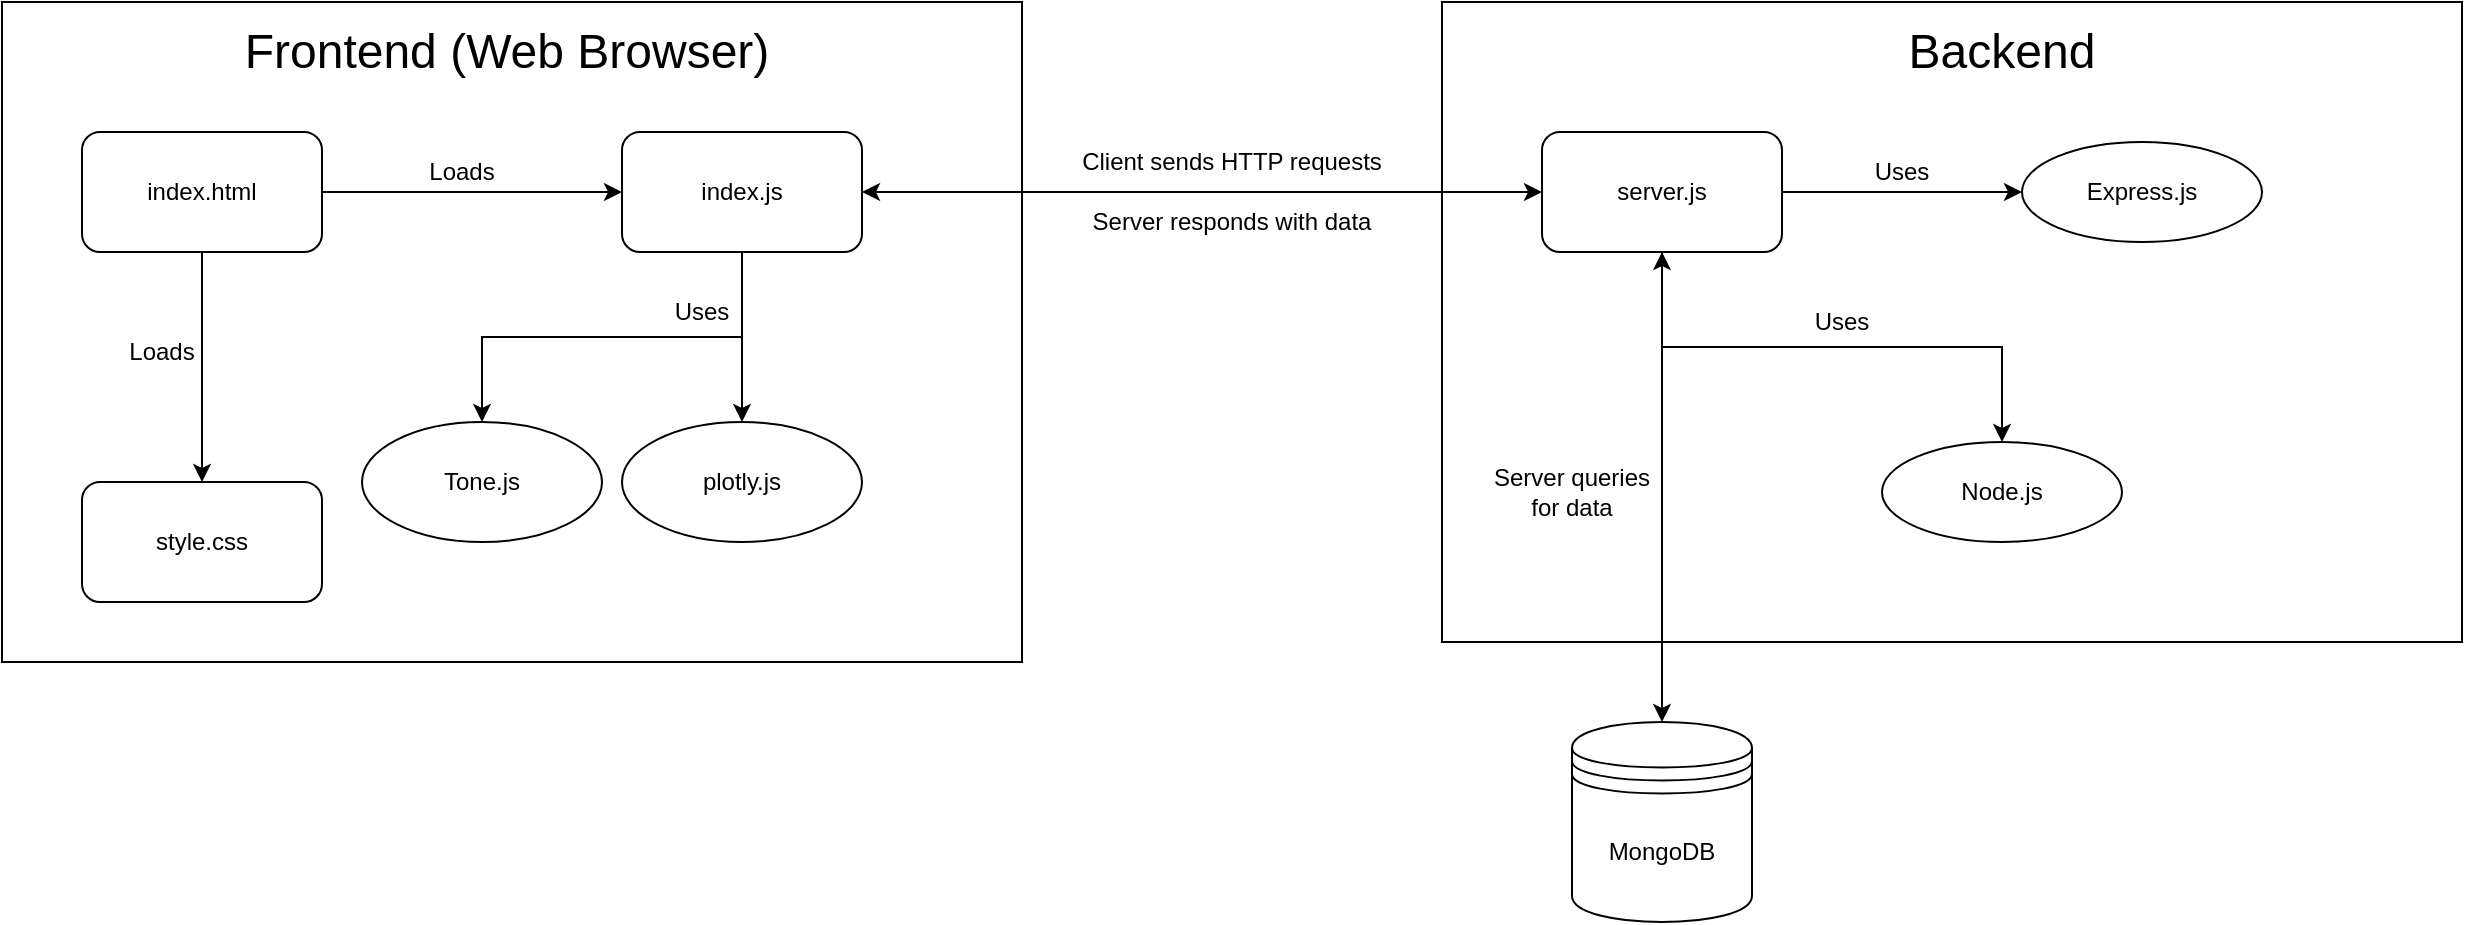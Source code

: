 <mxfile version="26.1.0">
  <diagram name="Page-1" id="WEO8-mAdCXwa5Ez5ozm5">
    <mxGraphModel dx="1434" dy="752" grid="1" gridSize="10" guides="1" tooltips="1" connect="1" arrows="1" fold="1" page="1" pageScale="1" pageWidth="850" pageHeight="1100" math="0" shadow="0">
      <root>
        <mxCell id="0" />
        <mxCell id="1" parent="0" />
        <mxCell id="NCL_LWpw_1oKep3vXT-Y-2" value="" style="rounded=0;whiteSpace=wrap;html=1;align=center;" parent="1" vertex="1">
          <mxGeometry x="30" y="20" width="510" height="330" as="geometry" />
        </mxCell>
        <mxCell id="NCL_LWpw_1oKep3vXT-Y-4" value="Frontend (Web Browser)" style="text;html=1;align=center;verticalAlign=middle;whiteSpace=wrap;rounded=0;fontSize=24;" parent="1" vertex="1">
          <mxGeometry x="140" y="30" width="285" height="30" as="geometry" />
        </mxCell>
        <mxCell id="NCL_LWpw_1oKep3vXT-Y-20" style="edgeStyle=orthogonalEdgeStyle;rounded=0;orthogonalLoop=1;jettySize=auto;html=1;exitX=1;exitY=0.5;exitDx=0;exitDy=0;entryX=0;entryY=0.5;entryDx=0;entryDy=0;" parent="1" source="NCL_LWpw_1oKep3vXT-Y-6" target="NCL_LWpw_1oKep3vXT-Y-8" edge="1">
          <mxGeometry relative="1" as="geometry" />
        </mxCell>
        <mxCell id="NCL_LWpw_1oKep3vXT-Y-37" style="edgeStyle=orthogonalEdgeStyle;rounded=0;orthogonalLoop=1;jettySize=auto;html=1;exitX=0.5;exitY=1;exitDx=0;exitDy=0;entryX=0.5;entryY=0;entryDx=0;entryDy=0;" parent="1" source="NCL_LWpw_1oKep3vXT-Y-6" target="NCL_LWpw_1oKep3vXT-Y-36" edge="1">
          <mxGeometry relative="1" as="geometry" />
        </mxCell>
        <mxCell id="NCL_LWpw_1oKep3vXT-Y-6" value="index.html" style="rounded=1;whiteSpace=wrap;html=1;" parent="1" vertex="1">
          <mxGeometry x="70" y="85" width="120" height="60" as="geometry" />
        </mxCell>
        <mxCell id="NCL_LWpw_1oKep3vXT-Y-21" style="edgeStyle=orthogonalEdgeStyle;rounded=0;orthogonalLoop=1;jettySize=auto;html=1;exitX=0.5;exitY=1;exitDx=0;exitDy=0;entryX=0.5;entryY=0;entryDx=0;entryDy=0;" parent="1" source="NCL_LWpw_1oKep3vXT-Y-8" target="NCL_LWpw_1oKep3vXT-Y-9" edge="1">
          <mxGeometry relative="1" as="geometry" />
        </mxCell>
        <mxCell id="NCL_LWpw_1oKep3vXT-Y-35" style="edgeStyle=orthogonalEdgeStyle;rounded=0;orthogonalLoop=1;jettySize=auto;html=1;exitX=0.5;exitY=1;exitDx=0;exitDy=0;entryX=0.5;entryY=0;entryDx=0;entryDy=0;" parent="1" source="NCL_LWpw_1oKep3vXT-Y-8" target="NCL_LWpw_1oKep3vXT-Y-34" edge="1">
          <mxGeometry relative="1" as="geometry" />
        </mxCell>
        <mxCell id="NCL_LWpw_1oKep3vXT-Y-8" value="index.js" style="rounded=1;whiteSpace=wrap;html=1;" parent="1" vertex="1">
          <mxGeometry x="340" y="85" width="120" height="60" as="geometry" />
        </mxCell>
        <mxCell id="NCL_LWpw_1oKep3vXT-Y-9" value="plotly.js" style="ellipse;whiteSpace=wrap;html=1;" parent="1" vertex="1">
          <mxGeometry x="340" y="230" width="120" height="60" as="geometry" />
        </mxCell>
        <mxCell id="NCL_LWpw_1oKep3vXT-Y-11" value="" style="rounded=0;whiteSpace=wrap;html=1;" parent="1" vertex="1">
          <mxGeometry x="750" y="20" width="510" height="320" as="geometry" />
        </mxCell>
        <mxCell id="NCL_LWpw_1oKep3vXT-Y-13" value="Backend" style="text;html=1;align=center;verticalAlign=middle;whiteSpace=wrap;rounded=0;fontSize=24;" parent="1" vertex="1">
          <mxGeometry x="1000" y="30" width="60" height="30" as="geometry" />
        </mxCell>
        <mxCell id="NCL_LWpw_1oKep3vXT-Y-18" style="edgeStyle=orthogonalEdgeStyle;rounded=0;orthogonalLoop=1;jettySize=auto;html=1;exitX=0.5;exitY=1;exitDx=0;exitDy=0;entryX=0.5;entryY=0;entryDx=0;entryDy=0;" parent="1" source="NCL_LWpw_1oKep3vXT-Y-14" target="NCL_LWpw_1oKep3vXT-Y-15" edge="1">
          <mxGeometry relative="1" as="geometry" />
        </mxCell>
        <mxCell id="NCL_LWpw_1oKep3vXT-Y-19" style="edgeStyle=orthogonalEdgeStyle;rounded=0;orthogonalLoop=1;jettySize=auto;html=1;exitX=1;exitY=0.5;exitDx=0;exitDy=0;entryX=0;entryY=0.5;entryDx=0;entryDy=0;" parent="1" source="NCL_LWpw_1oKep3vXT-Y-14" target="NCL_LWpw_1oKep3vXT-Y-16" edge="1">
          <mxGeometry relative="1" as="geometry" />
        </mxCell>
        <mxCell id="NCL_LWpw_1oKep3vXT-Y-31" style="edgeStyle=orthogonalEdgeStyle;rounded=0;orthogonalLoop=1;jettySize=auto;html=1;exitX=0.5;exitY=1;exitDx=0;exitDy=0;entryX=0.5;entryY=0;entryDx=0;entryDy=0;startArrow=classic;startFill=1;" parent="1" source="NCL_LWpw_1oKep3vXT-Y-14" target="NCL_LWpw_1oKep3vXT-Y-30" edge="1">
          <mxGeometry relative="1" as="geometry" />
        </mxCell>
        <mxCell id="NCL_LWpw_1oKep3vXT-Y-14" value="server.js" style="rounded=1;whiteSpace=wrap;html=1;" parent="1" vertex="1">
          <mxGeometry x="800" y="85" width="120" height="60" as="geometry" />
        </mxCell>
        <mxCell id="NCL_LWpw_1oKep3vXT-Y-15" value="Node.js" style="ellipse;whiteSpace=wrap;html=1;" parent="1" vertex="1">
          <mxGeometry x="970" y="240" width="120" height="50" as="geometry" />
        </mxCell>
        <mxCell id="NCL_LWpw_1oKep3vXT-Y-16" value="Express.js" style="ellipse;whiteSpace=wrap;html=1;" parent="1" vertex="1">
          <mxGeometry x="1040" y="90" width="120" height="50" as="geometry" />
        </mxCell>
        <mxCell id="NCL_LWpw_1oKep3vXT-Y-17" style="edgeStyle=orthogonalEdgeStyle;rounded=0;orthogonalLoop=1;jettySize=auto;html=1;exitX=1;exitY=0.5;exitDx=0;exitDy=0;entryX=0;entryY=0.5;entryDx=0;entryDy=0;startArrow=classic;startFill=1;" parent="1" source="NCL_LWpw_1oKep3vXT-Y-8" target="NCL_LWpw_1oKep3vXT-Y-14" edge="1">
          <mxGeometry relative="1" as="geometry" />
        </mxCell>
        <mxCell id="NCL_LWpw_1oKep3vXT-Y-22" value="Uses" style="text;html=1;align=center;verticalAlign=middle;whiteSpace=wrap;rounded=0;" parent="1" vertex="1">
          <mxGeometry x="950" y="90" width="60" height="30" as="geometry" />
        </mxCell>
        <mxCell id="NCL_LWpw_1oKep3vXT-Y-23" value="Uses" style="text;html=1;align=center;verticalAlign=middle;whiteSpace=wrap;rounded=0;" parent="1" vertex="1">
          <mxGeometry x="920" y="165" width="60" height="30" as="geometry" />
        </mxCell>
        <mxCell id="NCL_LWpw_1oKep3vXT-Y-25" value="Uses" style="text;html=1;align=center;verticalAlign=middle;whiteSpace=wrap;rounded=0;" parent="1" vertex="1">
          <mxGeometry x="350" y="160" width="60" height="30" as="geometry" />
        </mxCell>
        <mxCell id="NCL_LWpw_1oKep3vXT-Y-26" value="Loads" style="text;html=1;align=center;verticalAlign=middle;whiteSpace=wrap;rounded=0;" parent="1" vertex="1">
          <mxGeometry x="230" y="90" width="60" height="30" as="geometry" />
        </mxCell>
        <mxCell id="NCL_LWpw_1oKep3vXT-Y-27" value="Client sends HTTP requests" style="text;html=1;align=center;verticalAlign=middle;whiteSpace=wrap;rounded=0;" parent="1" vertex="1">
          <mxGeometry x="560" y="85" width="170" height="30" as="geometry" />
        </mxCell>
        <mxCell id="NCL_LWpw_1oKep3vXT-Y-28" value="Server responds with data" style="text;html=1;align=center;verticalAlign=middle;whiteSpace=wrap;rounded=0;" parent="1" vertex="1">
          <mxGeometry x="560" y="115" width="170" height="30" as="geometry" />
        </mxCell>
        <mxCell id="NCL_LWpw_1oKep3vXT-Y-30" value="" style="shape=datastore;whiteSpace=wrap;html=1;" parent="1" vertex="1">
          <mxGeometry x="815" y="380" width="90" height="100" as="geometry" />
        </mxCell>
        <mxCell id="NCL_LWpw_1oKep3vXT-Y-32" value="Server queries for data" style="text;html=1;align=center;verticalAlign=middle;whiteSpace=wrap;rounded=0;" parent="1" vertex="1">
          <mxGeometry x="770" y="250" width="90" height="30" as="geometry" />
        </mxCell>
        <mxCell id="NCL_LWpw_1oKep3vXT-Y-33" value="MongoDB" style="text;html=1;align=center;verticalAlign=middle;whiteSpace=wrap;rounded=0;" parent="1" vertex="1">
          <mxGeometry x="830" y="430" width="60" height="30" as="geometry" />
        </mxCell>
        <mxCell id="NCL_LWpw_1oKep3vXT-Y-34" value="Tone.js" style="ellipse;whiteSpace=wrap;html=1;" parent="1" vertex="1">
          <mxGeometry x="210" y="230" width="120" height="60" as="geometry" />
        </mxCell>
        <mxCell id="NCL_LWpw_1oKep3vXT-Y-36" value="style.css" style="rounded=1;whiteSpace=wrap;html=1;" parent="1" vertex="1">
          <mxGeometry x="70" y="260" width="120" height="60" as="geometry" />
        </mxCell>
        <mxCell id="NCL_LWpw_1oKep3vXT-Y-38" value="Loads" style="text;html=1;align=center;verticalAlign=middle;whiteSpace=wrap;rounded=0;" parent="1" vertex="1">
          <mxGeometry x="80" y="180" width="60" height="30" as="geometry" />
        </mxCell>
      </root>
    </mxGraphModel>
  </diagram>
</mxfile>
